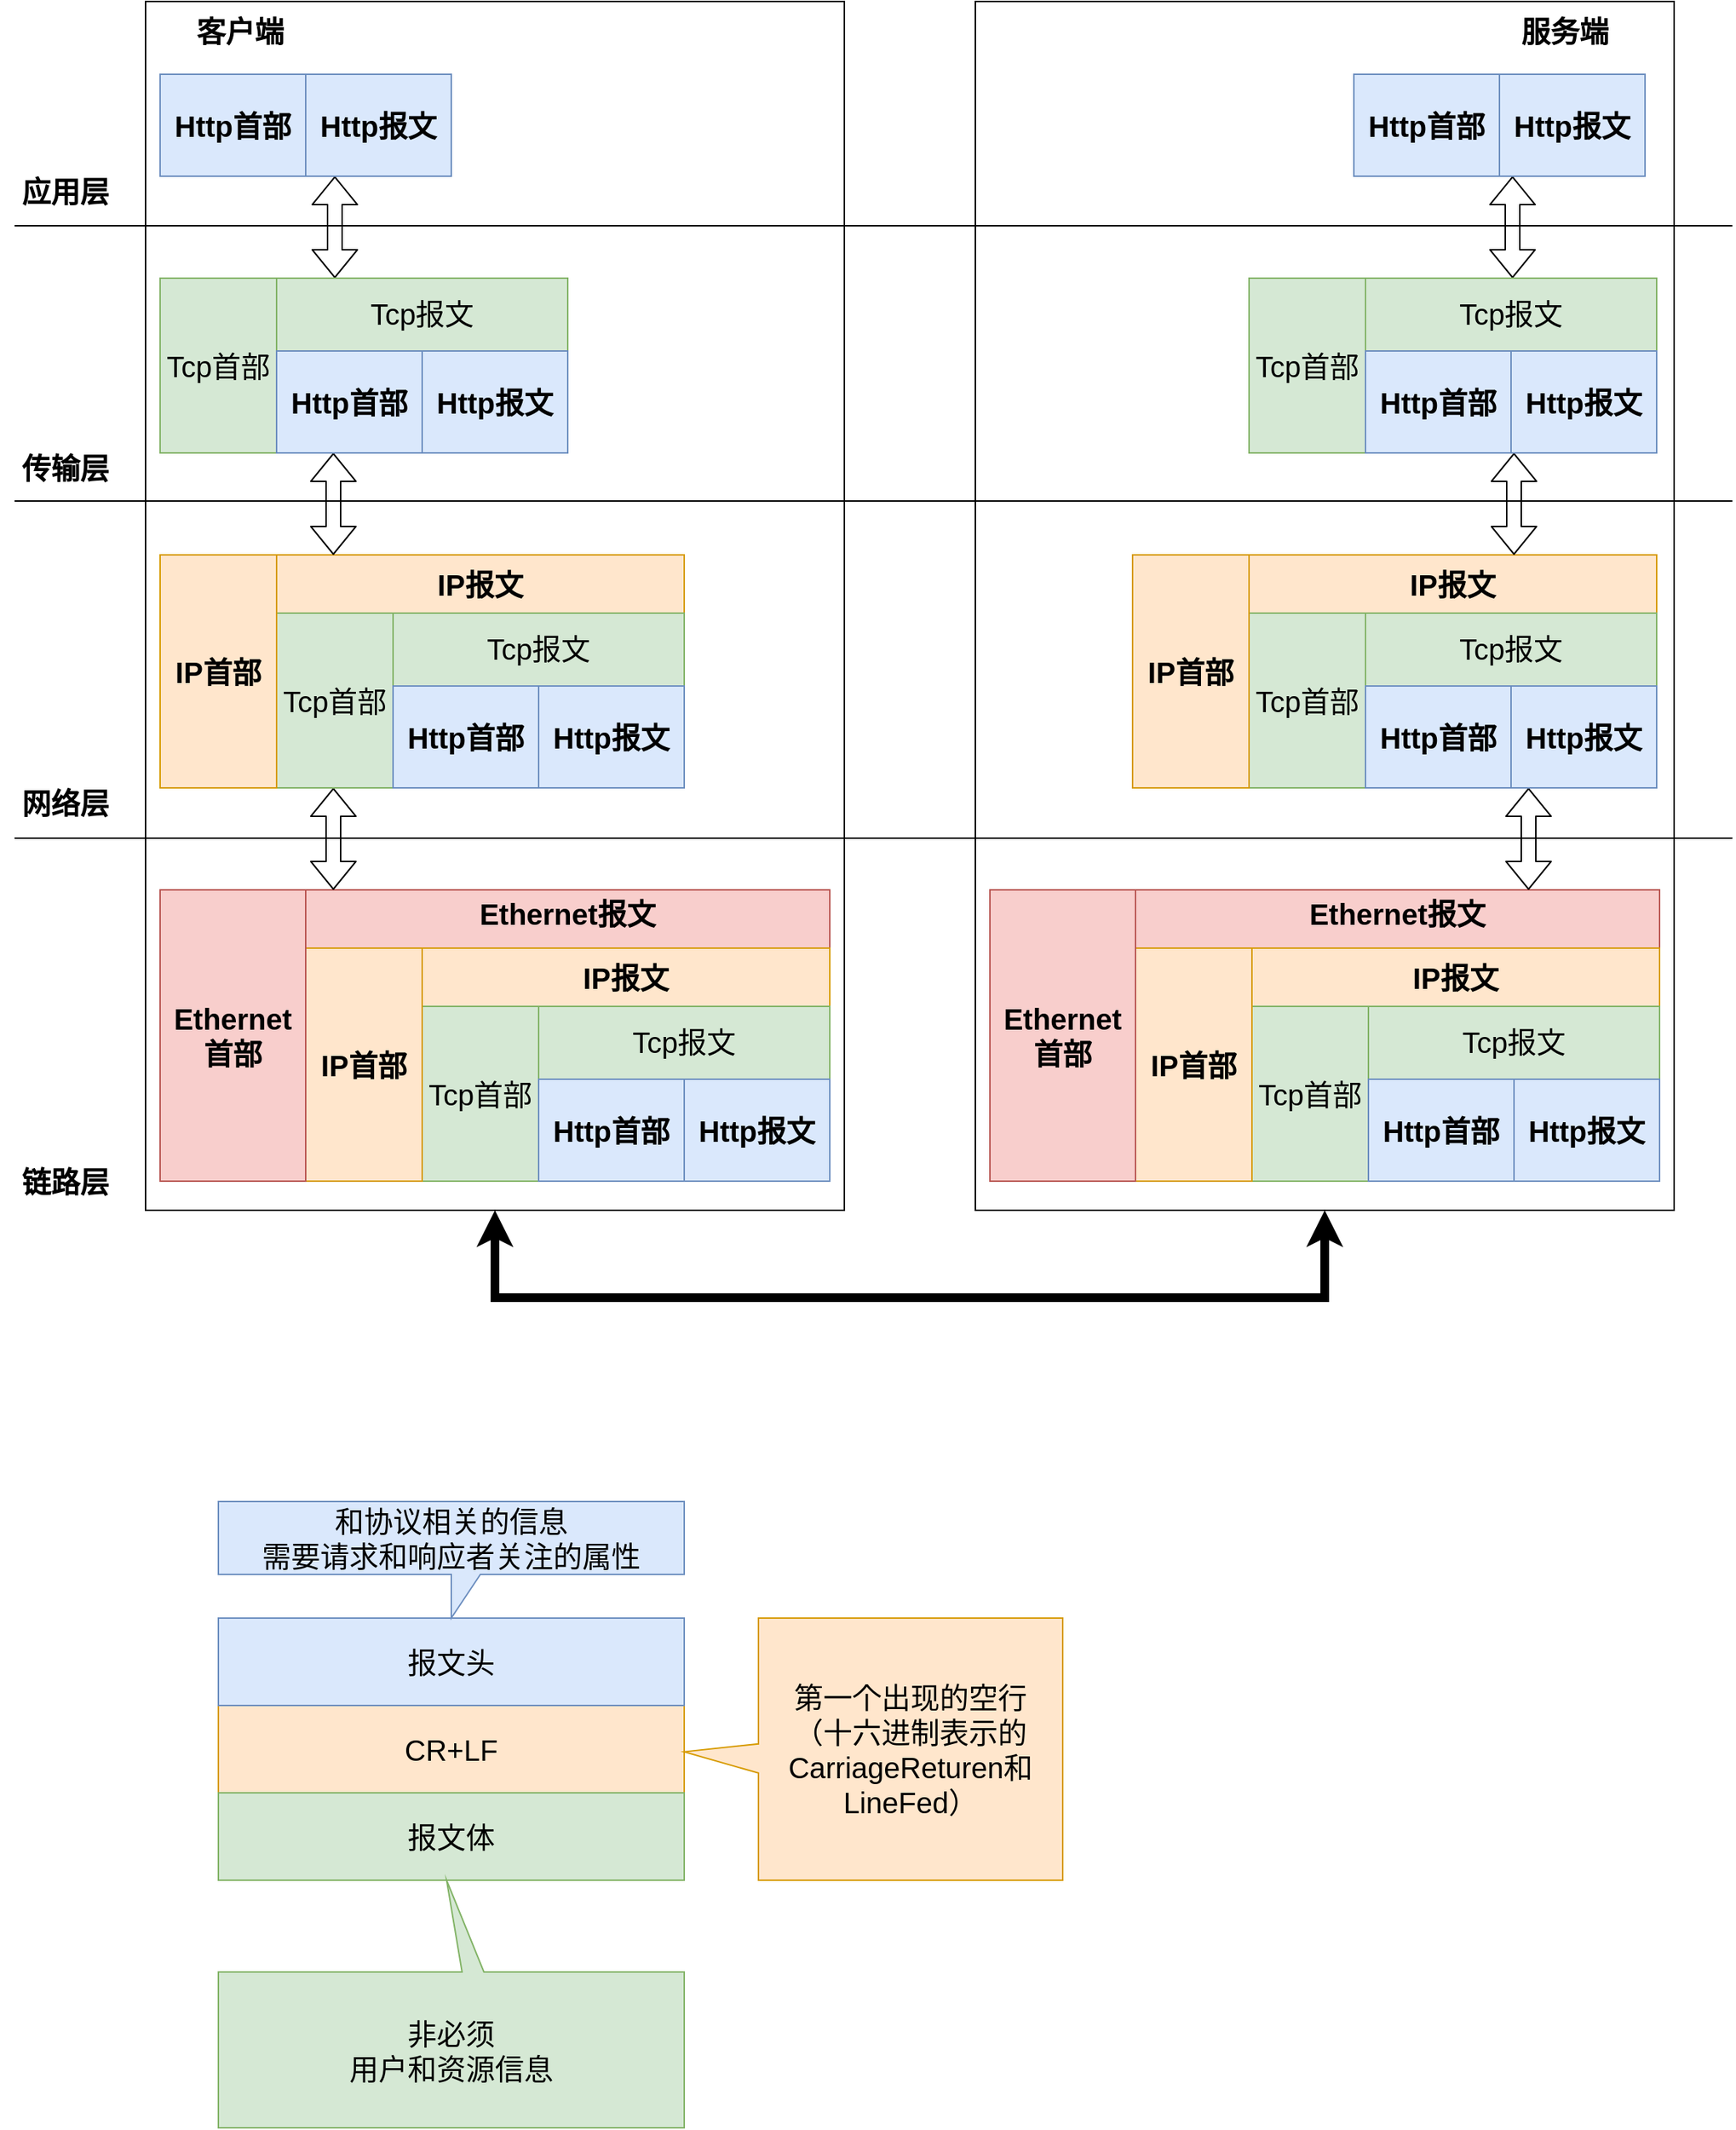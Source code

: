 <mxfile version="10.7.1" type="device"><diagram id="8HdPPavlg0hs8LvCiRic" name="Page-1"><mxGraphModel dx="1240" dy="837" grid="1" gridSize="10" guides="1" tooltips="1" connect="1" arrows="1" fold="1" page="1" pageScale="1" pageWidth="827" pageHeight="1169" math="0" shadow="0"><root><mxCell id="0"/><mxCell id="1" parent="0"/><mxCell id="z-Mxjb04fHuIvhUNUHtJ-116" style="edgeStyle=orthogonalEdgeStyle;rounded=0;orthogonalLoop=1;jettySize=auto;html=1;exitX=0.5;exitY=1;exitDx=0;exitDy=0;entryX=0.5;entryY=1;entryDx=0;entryDy=0;fontSize=20;strokeWidth=6;startArrow=classic;startFill=1;" edge="1" parent="1" source="z-Mxjb04fHuIvhUNUHtJ-90" target="z-Mxjb04fHuIvhUNUHtJ-91"><mxGeometry relative="1" as="geometry"><Array as="points"><mxPoint x="350" y="1000"/><mxPoint x="920" y="1000"/></Array></mxGeometry></mxCell><mxCell id="z-Mxjb04fHuIvhUNUHtJ-90" value="" style="rounded=0;whiteSpace=wrap;html=1;fontSize=20;" vertex="1" parent="1"><mxGeometry x="110" y="110" width="480" height="830" as="geometry"/></mxCell><mxCell id="z-Mxjb04fHuIvhUNUHtJ-1" value="Http首部&lt;br style=&quot;font-size: 20px&quot;&gt;" style="rounded=0;whiteSpace=wrap;html=1;fillColor=#dae8fc;strokeColor=#6c8ebf;fontSize=20;fontStyle=1" vertex="1" parent="1"><mxGeometry x="120" y="160" width="100" height="70" as="geometry"/></mxCell><mxCell id="z-Mxjb04fHuIvhUNUHtJ-5" value="&lt;span&gt;IP报文&lt;/span&gt;&lt;br&gt;&lt;br&gt;&lt;br&gt;&lt;br&gt;&lt;br&gt;&lt;br&gt;" style="rounded=0;whiteSpace=wrap;html=1;fillColor=#ffe6cc;strokeColor=#d79b00;fontSize=20;fontStyle=1" vertex="1" parent="1"><mxGeometry x="200" y="490" width="280" height="160" as="geometry"/></mxCell><mxCell id="z-Mxjb04fHuIvhUNUHtJ-7" value="Ethernet报文&lt;br&gt;&lt;br&gt;&lt;br&gt;&lt;br&gt;&lt;br&gt;&lt;br&gt;&lt;br&gt;&lt;br&gt;" style="rounded=0;whiteSpace=wrap;html=1;fillColor=#f8cecc;strokeColor=#b85450;fontSize=20;fontStyle=1" vertex="1" parent="1"><mxGeometry x="220" y="720" width="360" height="200" as="geometry"/></mxCell><mxCell id="z-Mxjb04fHuIvhUNUHtJ-10" value="客户端" style="text;html=1;strokeColor=none;fillColor=none;align=center;verticalAlign=middle;whiteSpace=wrap;rounded=0;fontSize=20;fontStyle=1" vertex="1" parent="1"><mxGeometry x="120" y="120" width="110" height="20" as="geometry"/></mxCell><mxCell id="z-Mxjb04fHuIvhUNUHtJ-14" value="" style="shape=flexArrow;endArrow=classic;startArrow=classic;html=1;fontSize=20;" edge="1" parent="1"><mxGeometry width="50" height="50" relative="1" as="geometry"><mxPoint x="240" y="300" as="sourcePoint"/><mxPoint x="240" y="230" as="targetPoint"/></mxGeometry></mxCell><mxCell id="z-Mxjb04fHuIvhUNUHtJ-22" value="Tcp首部" style="rounded=0;whiteSpace=wrap;html=1;fontSize=20;fillColor=#d5e8d4;strokeColor=#82b366;" vertex="1" parent="1"><mxGeometry x="120" y="300" width="80" height="120" as="geometry"/></mxCell><mxCell id="z-Mxjb04fHuIvhUNUHtJ-29" value="" style="shape=flexArrow;endArrow=classic;startArrow=classic;html=1;fontSize=20;" edge="1" parent="1"><mxGeometry width="50" height="50" relative="1" as="geometry"><mxPoint x="239" y="490" as="sourcePoint"/><mxPoint x="239" y="420" as="targetPoint"/></mxGeometry></mxCell><mxCell id="z-Mxjb04fHuIvhUNUHtJ-31" value="" style="shape=flexArrow;endArrow=classic;startArrow=classic;html=1;fontSize=20;" edge="1" parent="1"><mxGeometry width="50" height="50" relative="1" as="geometry"><mxPoint x="239" y="720" as="sourcePoint"/><mxPoint x="239" y="650" as="targetPoint"/></mxGeometry></mxCell><mxCell id="z-Mxjb04fHuIvhUNUHtJ-40" value="Http报文&lt;br style=&quot;font-size: 20px&quot;&gt;" style="rounded=0;whiteSpace=wrap;html=1;fillColor=#dae8fc;strokeColor=#6c8ebf;fontSize=20;fontStyle=1" vertex="1" parent="1"><mxGeometry x="220" y="160" width="100" height="70" as="geometry"/></mxCell><mxCell id="z-Mxjb04fHuIvhUNUHtJ-41" value="Tcp报文&lt;br&gt;&lt;br&gt;&lt;br&gt;&lt;br&gt;" style="rounded=0;whiteSpace=wrap;html=1;fontSize=20;fillColor=#d5e8d4;strokeColor=#82b366;" vertex="1" parent="1"><mxGeometry x="200" y="300" width="200" height="120" as="geometry"/></mxCell><mxCell id="z-Mxjb04fHuIvhUNUHtJ-44" value="Http首部&lt;br style=&quot;font-size: 20px&quot;&gt;" style="rounded=0;whiteSpace=wrap;html=1;fillColor=#dae8fc;strokeColor=#6c8ebf;fontSize=20;fontStyle=1" vertex="1" parent="1"><mxGeometry x="200" y="350" width="100" height="70" as="geometry"/></mxCell><mxCell id="z-Mxjb04fHuIvhUNUHtJ-45" value="Http报文&lt;br style=&quot;font-size: 20px&quot;&gt;" style="rounded=0;whiteSpace=wrap;html=1;fillColor=#dae8fc;strokeColor=#6c8ebf;fontSize=20;fontStyle=1" vertex="1" parent="1"><mxGeometry x="300" y="350" width="100" height="70" as="geometry"/></mxCell><mxCell id="z-Mxjb04fHuIvhUNUHtJ-50" value="Tcp首部" style="rounded=0;whiteSpace=wrap;html=1;fontSize=20;fillColor=#d5e8d4;strokeColor=#82b366;" vertex="1" parent="1"><mxGeometry x="200" y="530" width="80" height="120" as="geometry"/></mxCell><mxCell id="z-Mxjb04fHuIvhUNUHtJ-51" value="Tcp报文&lt;br&gt;&lt;br&gt;&lt;br&gt;&lt;br&gt;" style="rounded=0;whiteSpace=wrap;html=1;fontSize=20;fillColor=#d5e8d4;strokeColor=#82b366;" vertex="1" parent="1"><mxGeometry x="280" y="530" width="200" height="120" as="geometry"/></mxCell><mxCell id="z-Mxjb04fHuIvhUNUHtJ-52" value="Http首部&lt;br style=&quot;font-size: 20px&quot;&gt;" style="rounded=0;whiteSpace=wrap;html=1;fillColor=#dae8fc;strokeColor=#6c8ebf;fontSize=20;fontStyle=1" vertex="1" parent="1"><mxGeometry x="280" y="580" width="100" height="70" as="geometry"/></mxCell><mxCell id="z-Mxjb04fHuIvhUNUHtJ-53" value="Http报文&lt;br style=&quot;font-size: 20px&quot;&gt;" style="rounded=0;whiteSpace=wrap;html=1;fillColor=#dae8fc;strokeColor=#6c8ebf;fontSize=20;fontStyle=1" vertex="1" parent="1"><mxGeometry x="380" y="580" width="100" height="70" as="geometry"/></mxCell><mxCell id="z-Mxjb04fHuIvhUNUHtJ-54" value="&lt;span&gt;IP首部&lt;/span&gt;&lt;br&gt;" style="rounded=0;whiteSpace=wrap;html=1;fillColor=#ffe6cc;strokeColor=#d79b00;fontSize=20;fontStyle=1" vertex="1" parent="1"><mxGeometry x="120" y="490" width="80" height="160" as="geometry"/></mxCell><mxCell id="z-Mxjb04fHuIvhUNUHtJ-55" value="&lt;span&gt;IP报文&lt;/span&gt;&lt;br&gt;&lt;br&gt;&lt;br&gt;&lt;br&gt;&lt;br&gt;&lt;br&gt;" style="rounded=0;whiteSpace=wrap;html=1;fillColor=#ffe6cc;strokeColor=#d79b00;fontSize=20;fontStyle=1" vertex="1" parent="1"><mxGeometry x="300" y="760" width="280" height="160" as="geometry"/></mxCell><mxCell id="z-Mxjb04fHuIvhUNUHtJ-56" value="Tcp首部" style="rounded=0;whiteSpace=wrap;html=1;fontSize=20;fillColor=#d5e8d4;strokeColor=#82b366;" vertex="1" parent="1"><mxGeometry x="300" y="800" width="80" height="120" as="geometry"/></mxCell><mxCell id="z-Mxjb04fHuIvhUNUHtJ-57" value="Tcp报文&lt;br&gt;&lt;br&gt;&lt;br&gt;&lt;br&gt;" style="rounded=0;whiteSpace=wrap;html=1;fontSize=20;fillColor=#d5e8d4;strokeColor=#82b366;" vertex="1" parent="1"><mxGeometry x="380" y="800" width="200" height="120" as="geometry"/></mxCell><mxCell id="z-Mxjb04fHuIvhUNUHtJ-58" value="Http首部&lt;br style=&quot;font-size: 20px&quot;&gt;" style="rounded=0;whiteSpace=wrap;html=1;fillColor=#dae8fc;strokeColor=#6c8ebf;fontSize=20;fontStyle=1" vertex="1" parent="1"><mxGeometry x="380" y="850" width="100" height="70" as="geometry"/></mxCell><mxCell id="z-Mxjb04fHuIvhUNUHtJ-59" value="Http报文&lt;br style=&quot;font-size: 20px&quot;&gt;" style="rounded=0;whiteSpace=wrap;html=1;fillColor=#dae8fc;strokeColor=#6c8ebf;fontSize=20;fontStyle=1" vertex="1" parent="1"><mxGeometry x="480" y="850" width="100" height="70" as="geometry"/></mxCell><mxCell id="z-Mxjb04fHuIvhUNUHtJ-60" value="&lt;span&gt;IP首部&lt;/span&gt;&lt;br&gt;" style="rounded=0;whiteSpace=wrap;html=1;fillColor=#ffe6cc;strokeColor=#d79b00;fontSize=20;fontStyle=1" vertex="1" parent="1"><mxGeometry x="220" y="760" width="80" height="160" as="geometry"/></mxCell><mxCell id="z-Mxjb04fHuIvhUNUHtJ-61" value="Ethernet首部&lt;br&gt;" style="rounded=0;whiteSpace=wrap;html=1;fillColor=#f8cecc;strokeColor=#b85450;fontSize=20;fontStyle=1" vertex="1" parent="1"><mxGeometry x="120" y="720" width="100" height="200" as="geometry"/></mxCell><mxCell id="z-Mxjb04fHuIvhUNUHtJ-86" value="应用层" style="text;html=1;strokeColor=none;fillColor=none;align=center;verticalAlign=middle;whiteSpace=wrap;rounded=0;fontSize=20;fontStyle=1" vertex="1" parent="1"><mxGeometry x="10" y="230" width="90" height="20" as="geometry"/></mxCell><mxCell id="z-Mxjb04fHuIvhUNUHtJ-87" value="传输层" style="text;html=1;strokeColor=none;fillColor=none;align=center;verticalAlign=middle;whiteSpace=wrap;rounded=0;fontSize=20;fontStyle=1" vertex="1" parent="1"><mxGeometry x="10" y="420" width="90" height="20" as="geometry"/></mxCell><mxCell id="z-Mxjb04fHuIvhUNUHtJ-88" value="网络层" style="text;html=1;strokeColor=none;fillColor=none;align=center;verticalAlign=middle;whiteSpace=wrap;rounded=0;fontSize=20;fontStyle=1" vertex="1" parent="1"><mxGeometry x="10" y="650" width="90" height="20" as="geometry"/></mxCell><mxCell id="z-Mxjb04fHuIvhUNUHtJ-89" value="链路层" style="text;html=1;strokeColor=none;fillColor=none;align=center;verticalAlign=middle;whiteSpace=wrap;rounded=0;fontSize=20;fontStyle=1" vertex="1" parent="1"><mxGeometry x="10" y="910" width="90" height="20" as="geometry"/></mxCell><mxCell id="z-Mxjb04fHuIvhUNUHtJ-91" value="" style="rounded=0;whiteSpace=wrap;html=1;fontSize=20;" vertex="1" parent="1"><mxGeometry x="680" y="110" width="480" height="830" as="geometry"/></mxCell><mxCell id="z-Mxjb04fHuIvhUNUHtJ-92" value="Http首部&lt;br style=&quot;font-size: 20px&quot;&gt;" style="rounded=0;whiteSpace=wrap;html=1;fillColor=#dae8fc;strokeColor=#6c8ebf;fontSize=20;fontStyle=1" vertex="1" parent="1"><mxGeometry x="940" y="160" width="100" height="70" as="geometry"/></mxCell><mxCell id="z-Mxjb04fHuIvhUNUHtJ-93" value="&lt;span&gt;IP报文&lt;/span&gt;&lt;br&gt;&lt;br&gt;&lt;br&gt;&lt;br&gt;&lt;br&gt;&lt;br&gt;" style="rounded=0;whiteSpace=wrap;html=1;fillColor=#ffe6cc;strokeColor=#d79b00;fontSize=20;fontStyle=1" vertex="1" parent="1"><mxGeometry x="868" y="490" width="280" height="160" as="geometry"/></mxCell><mxCell id="z-Mxjb04fHuIvhUNUHtJ-94" value="Ethernet报文&lt;br&gt;&lt;br&gt;&lt;br&gt;&lt;br&gt;&lt;br&gt;&lt;br&gt;&lt;br&gt;&lt;br&gt;" style="rounded=0;whiteSpace=wrap;html=1;fillColor=#f8cecc;strokeColor=#b85450;fontSize=20;fontStyle=1" vertex="1" parent="1"><mxGeometry x="790" y="720" width="360" height="200" as="geometry"/></mxCell><mxCell id="z-Mxjb04fHuIvhUNUHtJ-95" value="服务端" style="text;html=1;strokeColor=none;fillColor=none;align=center;verticalAlign=middle;whiteSpace=wrap;rounded=0;fontSize=20;fontStyle=1" vertex="1" parent="1"><mxGeometry x="1030" y="120" width="110" height="20" as="geometry"/></mxCell><mxCell id="z-Mxjb04fHuIvhUNUHtJ-96" value="" style="shape=flexArrow;endArrow=classic;startArrow=classic;html=1;fontSize=20;" edge="1" parent="1"><mxGeometry width="50" height="50" relative="1" as="geometry"><mxPoint x="1049" y="300" as="sourcePoint"/><mxPoint x="1049" y="230" as="targetPoint"/></mxGeometry></mxCell><mxCell id="z-Mxjb04fHuIvhUNUHtJ-97" value="Tcp首部" style="rounded=0;whiteSpace=wrap;html=1;fontSize=20;fillColor=#d5e8d4;strokeColor=#82b366;" vertex="1" parent="1"><mxGeometry x="868" y="300" width="80" height="120" as="geometry"/></mxCell><mxCell id="z-Mxjb04fHuIvhUNUHtJ-98" value="" style="shape=flexArrow;endArrow=classic;startArrow=classic;html=1;fontSize=20;" edge="1" parent="1"><mxGeometry width="50" height="50" relative="1" as="geometry"><mxPoint x="1050" y="490" as="sourcePoint"/><mxPoint x="1050" y="420" as="targetPoint"/></mxGeometry></mxCell><mxCell id="z-Mxjb04fHuIvhUNUHtJ-99" value="" style="shape=flexArrow;endArrow=block;startArrow=block;html=1;fontSize=20;endFill=0;" edge="1" parent="1"><mxGeometry width="50" height="50" relative="1" as="geometry"><mxPoint x="1060" y="720" as="sourcePoint"/><mxPoint x="1060" y="650" as="targetPoint"/></mxGeometry></mxCell><mxCell id="z-Mxjb04fHuIvhUNUHtJ-100" value="Http报文&lt;br style=&quot;font-size: 20px&quot;&gt;" style="rounded=0;whiteSpace=wrap;html=1;fillColor=#dae8fc;strokeColor=#6c8ebf;fontSize=20;fontStyle=1" vertex="1" parent="1"><mxGeometry x="1040" y="160" width="100" height="70" as="geometry"/></mxCell><mxCell id="z-Mxjb04fHuIvhUNUHtJ-101" value="Tcp报文&lt;br&gt;&lt;br&gt;&lt;br&gt;&lt;br&gt;" style="rounded=0;whiteSpace=wrap;html=1;fontSize=20;fillColor=#d5e8d4;strokeColor=#82b366;" vertex="1" parent="1"><mxGeometry x="948" y="300" width="200" height="120" as="geometry"/></mxCell><mxCell id="z-Mxjb04fHuIvhUNUHtJ-102" value="Http首部&lt;br style=&quot;font-size: 20px&quot;&gt;" style="rounded=0;whiteSpace=wrap;html=1;fillColor=#dae8fc;strokeColor=#6c8ebf;fontSize=20;fontStyle=1" vertex="1" parent="1"><mxGeometry x="948" y="350" width="100" height="70" as="geometry"/></mxCell><mxCell id="z-Mxjb04fHuIvhUNUHtJ-103" value="Http报文&lt;br style=&quot;font-size: 20px&quot;&gt;" style="rounded=0;whiteSpace=wrap;html=1;fillColor=#dae8fc;strokeColor=#6c8ebf;fontSize=20;fontStyle=1" vertex="1" parent="1"><mxGeometry x="1048" y="350" width="100" height="70" as="geometry"/></mxCell><mxCell id="z-Mxjb04fHuIvhUNUHtJ-104" value="Tcp首部" style="rounded=0;whiteSpace=wrap;html=1;fontSize=20;fillColor=#d5e8d4;strokeColor=#82b366;" vertex="1" parent="1"><mxGeometry x="868" y="530" width="80" height="120" as="geometry"/></mxCell><mxCell id="z-Mxjb04fHuIvhUNUHtJ-105" value="Tcp报文&lt;br&gt;&lt;br&gt;&lt;br&gt;&lt;br&gt;" style="rounded=0;whiteSpace=wrap;html=1;fontSize=20;fillColor=#d5e8d4;strokeColor=#82b366;" vertex="1" parent="1"><mxGeometry x="948" y="530" width="200" height="120" as="geometry"/></mxCell><mxCell id="z-Mxjb04fHuIvhUNUHtJ-106" value="Http首部&lt;br style=&quot;font-size: 20px&quot;&gt;" style="rounded=0;whiteSpace=wrap;html=1;fillColor=#dae8fc;strokeColor=#6c8ebf;fontSize=20;fontStyle=1" vertex="1" parent="1"><mxGeometry x="948" y="580" width="100" height="70" as="geometry"/></mxCell><mxCell id="z-Mxjb04fHuIvhUNUHtJ-107" value="Http报文&lt;br style=&quot;font-size: 20px&quot;&gt;" style="rounded=0;whiteSpace=wrap;html=1;fillColor=#dae8fc;strokeColor=#6c8ebf;fontSize=20;fontStyle=1" vertex="1" parent="1"><mxGeometry x="1048" y="580" width="100" height="70" as="geometry"/></mxCell><mxCell id="z-Mxjb04fHuIvhUNUHtJ-108" value="&lt;span&gt;IP首部&lt;/span&gt;&lt;br&gt;" style="rounded=0;whiteSpace=wrap;html=1;fillColor=#ffe6cc;strokeColor=#d79b00;fontSize=20;fontStyle=1" vertex="1" parent="1"><mxGeometry x="788" y="490" width="80" height="160" as="geometry"/></mxCell><mxCell id="z-Mxjb04fHuIvhUNUHtJ-109" value="&lt;span&gt;IP报文&lt;/span&gt;&lt;br&gt;&lt;br&gt;&lt;br&gt;&lt;br&gt;&lt;br&gt;&lt;br&gt;" style="rounded=0;whiteSpace=wrap;html=1;fillColor=#ffe6cc;strokeColor=#d79b00;fontSize=20;fontStyle=1" vertex="1" parent="1"><mxGeometry x="870" y="760" width="280" height="160" as="geometry"/></mxCell><mxCell id="z-Mxjb04fHuIvhUNUHtJ-110" value="Tcp首部" style="rounded=0;whiteSpace=wrap;html=1;fontSize=20;fillColor=#d5e8d4;strokeColor=#82b366;" vertex="1" parent="1"><mxGeometry x="870" y="800" width="80" height="120" as="geometry"/></mxCell><mxCell id="z-Mxjb04fHuIvhUNUHtJ-111" value="Tcp报文&lt;br&gt;&lt;br&gt;&lt;br&gt;&lt;br&gt;" style="rounded=0;whiteSpace=wrap;html=1;fontSize=20;fillColor=#d5e8d4;strokeColor=#82b366;" vertex="1" parent="1"><mxGeometry x="950" y="800" width="200" height="120" as="geometry"/></mxCell><mxCell id="z-Mxjb04fHuIvhUNUHtJ-112" value="Http首部&lt;br style=&quot;font-size: 20px&quot;&gt;" style="rounded=0;whiteSpace=wrap;html=1;fillColor=#dae8fc;strokeColor=#6c8ebf;fontSize=20;fontStyle=1" vertex="1" parent="1"><mxGeometry x="950" y="850" width="100" height="70" as="geometry"/></mxCell><mxCell id="z-Mxjb04fHuIvhUNUHtJ-113" value="Http报文&lt;br style=&quot;font-size: 20px&quot;&gt;" style="rounded=0;whiteSpace=wrap;html=1;fillColor=#dae8fc;strokeColor=#6c8ebf;fontSize=20;fontStyle=1" vertex="1" parent="1"><mxGeometry x="1050" y="850" width="100" height="70" as="geometry"/></mxCell><mxCell id="z-Mxjb04fHuIvhUNUHtJ-114" value="&lt;span&gt;IP首部&lt;/span&gt;&lt;br&gt;" style="rounded=0;whiteSpace=wrap;html=1;fillColor=#ffe6cc;strokeColor=#d79b00;fontSize=20;fontStyle=1" vertex="1" parent="1"><mxGeometry x="790" y="760" width="80" height="160" as="geometry"/></mxCell><mxCell id="z-Mxjb04fHuIvhUNUHtJ-115" value="Ethernet首部&lt;br&gt;" style="rounded=0;whiteSpace=wrap;html=1;fillColor=#f8cecc;strokeColor=#b85450;fontSize=20;fontStyle=1" vertex="1" parent="1"><mxGeometry x="690" y="720" width="100" height="200" as="geometry"/></mxCell><mxCell id="z-Mxjb04fHuIvhUNUHtJ-119" value="" style="endArrow=none;html=1;strokeWidth=1;fontSize=20;" edge="1" parent="1"><mxGeometry width="50" height="50" relative="1" as="geometry"><mxPoint x="20" y="264" as="sourcePoint"/><mxPoint x="1200" y="264" as="targetPoint"/></mxGeometry></mxCell><mxCell id="z-Mxjb04fHuIvhUNUHtJ-120" value="" style="endArrow=none;html=1;strokeWidth=1;fontSize=20;" edge="1" parent="1"><mxGeometry width="50" height="50" relative="1" as="geometry"><mxPoint x="20" y="453" as="sourcePoint"/><mxPoint x="1200" y="453" as="targetPoint"/></mxGeometry></mxCell><mxCell id="z-Mxjb04fHuIvhUNUHtJ-121" value="" style="endArrow=none;html=1;strokeWidth=1;fontSize=20;" edge="1" parent="1"><mxGeometry width="50" height="50" relative="1" as="geometry"><mxPoint x="20" y="684.5" as="sourcePoint"/><mxPoint x="1200" y="684.5" as="targetPoint"/></mxGeometry></mxCell><mxCell id="z-Mxjb04fHuIvhUNUHtJ-122" value="CR+LF" style="rounded=0;whiteSpace=wrap;html=1;fontSize=20;fillColor=#ffe6cc;strokeColor=#d79b00;" vertex="1" parent="1"><mxGeometry x="160" y="1280" width="320" height="60" as="geometry"/></mxCell><mxCell id="z-Mxjb04fHuIvhUNUHtJ-123" value="报文体" style="rounded=0;whiteSpace=wrap;html=1;fontSize=20;fillColor=#d5e8d4;strokeColor=#82b366;" vertex="1" parent="1"><mxGeometry x="160" y="1340" width="320" height="60" as="geometry"/></mxCell><mxCell id="z-Mxjb04fHuIvhUNUHtJ-124" value="报文头" style="rounded=0;whiteSpace=wrap;html=1;fontSize=20;fillColor=#dae8fc;strokeColor=#6c8ebf;" vertex="1" parent="1"><mxGeometry x="160" y="1220" width="320" height="60" as="geometry"/></mxCell><mxCell id="z-Mxjb04fHuIvhUNUHtJ-125" value="和协议相关的信息&lt;br&gt;需要请求和响应者关注的属性&lt;br&gt;" style="shape=callout;whiteSpace=wrap;html=1;perimeter=calloutPerimeter;fontSize=20;fillColor=#dae8fc;strokeColor=#6c8ebf;" vertex="1" parent="1"><mxGeometry x="160" y="1140" width="320" height="80" as="geometry"/></mxCell><mxCell id="z-Mxjb04fHuIvhUNUHtJ-126" value="第一个出现的空行&lt;br&gt;（十六进制表示的CarriageReturen和LineFed）" style="shape=callout;whiteSpace=wrap;html=1;perimeter=calloutPerimeter;fontSize=20;position2=0.51;direction=south;size=51;position=0.48;fillColor=#ffe6cc;strokeColor=#d79b00;" vertex="1" parent="1"><mxGeometry x="480" y="1220" width="260" height="180" as="geometry"/></mxCell><mxCell id="z-Mxjb04fHuIvhUNUHtJ-131" value="非必须&lt;br&gt;用户和资源信息&lt;br&gt;" style="shape=callout;whiteSpace=wrap;html=1;perimeter=calloutPerimeter;fontSize=20;direction=west;base=15;position2=0.51;size=63;position=0.43;fillColor=#d5e8d4;strokeColor=#82b366;" vertex="1" parent="1"><mxGeometry x="160" y="1400" width="320" height="170" as="geometry"/></mxCell></root></mxGraphModel></diagram></mxfile>